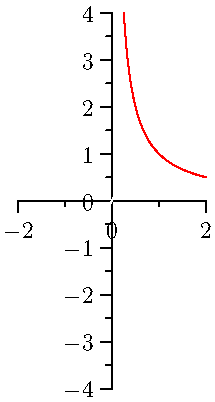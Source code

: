 import graph;
size(0,200);

real l(real x) { return 2x; }
real f1(real x) {return 1/x; }

draw(graph(l,-2,2),white);
//draw(graph(f1,-2,0-0.25),red);
draw(graph(f1,0+0.25,2),red);

xaxis(RightTicks);
yaxis(LeftTicks);

//path c=circle((1,2),0.05);
//filldraw(c,white);
//draw(c,red);

//path c=circle((1,1),0.05);
//filldraw(c,white);
//draw(c,white);
